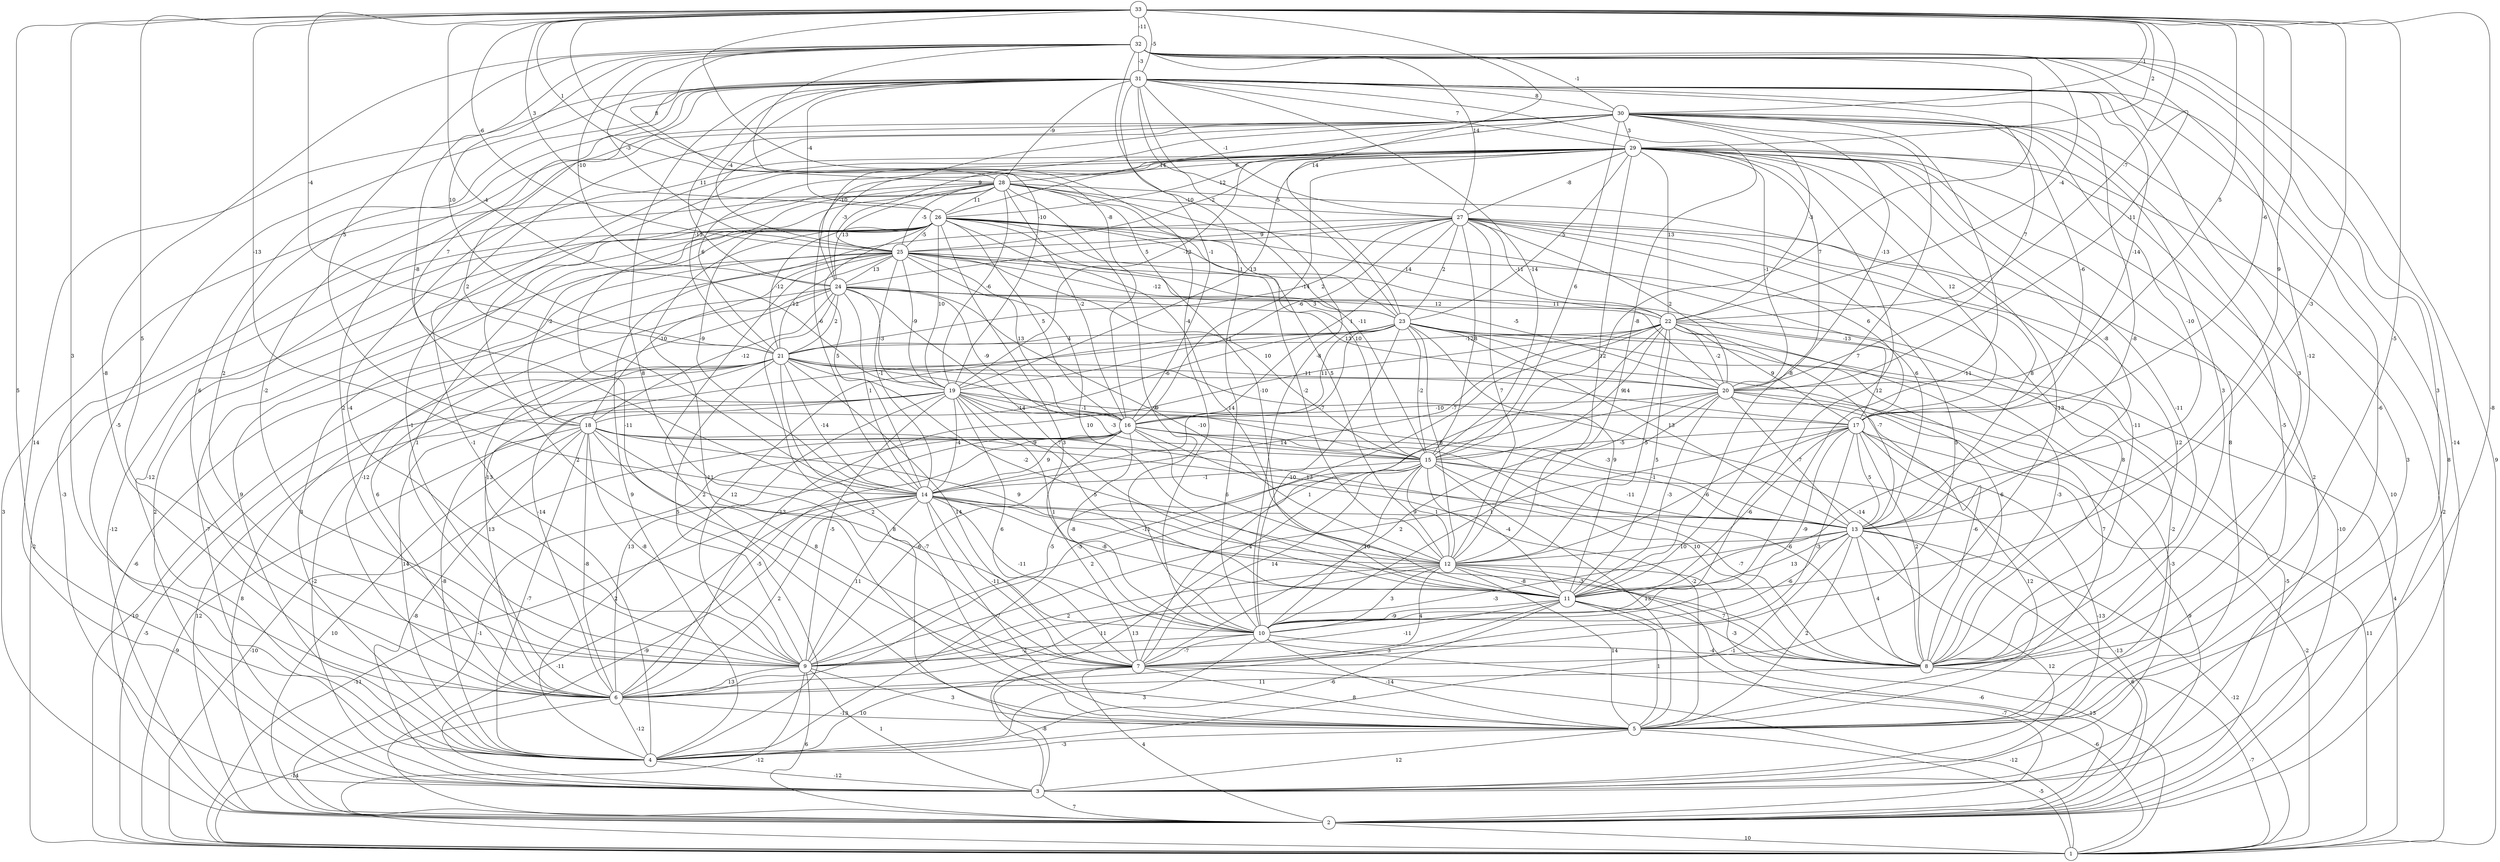 graph { 
	 fontname="Helvetica,Arial,sans-serif" 
	 node [shape = circle]; 
	 33 -- 3 [label = "-8"];
	 33 -- 4 [label = "5"];
	 33 -- 6 [label = "3"];
	 33 -- 8 [label = "-5"];
	 33 -- 9 [label = "5"];
	 33 -- 10 [label = "-4"];
	 33 -- 11 [label = "-3"];
	 33 -- 13 [label = "9"];
	 33 -- 14 [label = "-13"];
	 33 -- 16 [label = "-8"];
	 33 -- 17 [label = "-6"];
	 33 -- 19 [label = "-4"];
	 33 -- 20 [label = "5"];
	 33 -- 21 [label = "-4"];
	 33 -- 22 [label = "-7"];
	 33 -- 23 [label = "14"];
	 33 -- 25 [label = "-6"];
	 33 -- 26 [label = "3"];
	 33 -- 28 [label = "1"];
	 33 -- 29 [label = "2"];
	 33 -- 30 [label = "-1"];
	 33 -- 31 [label = "-5"];
	 33 -- 32 [label = "-11"];
	 32 -- 1 [label = "9"];
	 32 -- 2 [label = "-14"];
	 32 -- 5 [label = "3"];
	 32 -- 6 [label = "-8"];
	 32 -- 8 [label = "-12"];
	 32 -- 10 [label = "-1"];
	 32 -- 14 [label = "-8"];
	 32 -- 15 [label = "7"];
	 32 -- 18 [label = "5"];
	 32 -- 19 [label = "-10"];
	 32 -- 20 [label = "-11"];
	 32 -- 21 [label = "10"];
	 32 -- 22 [label = "-4"];
	 32 -- 24 [label = "-10"];
	 32 -- 25 [label = "-3"];
	 32 -- 27 [label = "14"];
	 32 -- 28 [label = "8"];
	 32 -- 30 [label = "-1"];
	 32 -- 31 [label = "-3"];
	 31 -- 2 [label = "8"];
	 31 -- 3 [label = "14"];
	 31 -- 4 [label = "-5"];
	 31 -- 5 [label = "-6"];
	 31 -- 6 [label = "6"];
	 31 -- 7 [label = "8"];
	 31 -- 8 [label = "3"];
	 31 -- 9 [label = "2"];
	 31 -- 10 [label = "-8"];
	 31 -- 11 [label = "-8"];
	 31 -- 12 [label = "-8"];
	 31 -- 14 [label = "2"];
	 31 -- 15 [label = "-14"];
	 31 -- 16 [label = "-1"];
	 31 -- 17 [label = "-14"];
	 31 -- 18 [label = "7"];
	 31 -- 20 [label = "7"];
	 31 -- 23 [label = "-5"];
	 31 -- 24 [label = "11"];
	 31 -- 25 [label = "-4"];
	 31 -- 26 [label = "-4"];
	 31 -- 27 [label = "-1"];
	 31 -- 28 [label = "-9"];
	 31 -- 29 [label = "7"];
	 31 -- 30 [label = "8"];
	 30 -- 3 [label = "3"];
	 30 -- 4 [label = "-1"];
	 30 -- 5 [label = "-5"];
	 30 -- 6 [label = "2"];
	 30 -- 8 [label = "3"];
	 30 -- 9 [label = "-2"];
	 30 -- 10 [label = "-11"];
	 30 -- 11 [label = "7"];
	 30 -- 13 [label = "-10"];
	 30 -- 15 [label = "6"];
	 30 -- 17 [label = "-6"];
	 30 -- 19 [label = "-12"];
	 30 -- 20 [label = "-13"];
	 30 -- 21 [label = "-13"];
	 30 -- 22 [label = "-3"];
	 30 -- 24 [label = "-10"];
	 30 -- 25 [label = "9"];
	 30 -- 26 [label = "14"];
	 30 -- 29 [label = "3"];
	 29 -- 1 [label = "-2"];
	 29 -- 2 [label = "10"];
	 29 -- 3 [label = "2"];
	 29 -- 4 [label = "2"];
	 29 -- 5 [label = "8"];
	 29 -- 6 [label = "-1"];
	 29 -- 7 [label = "-13"];
	 29 -- 8 [label = "-11"];
	 29 -- 9 [label = "-4"];
	 29 -- 10 [label = "12"];
	 29 -- 11 [label = "-8"];
	 29 -- 12 [label = "12"];
	 29 -- 13 [label = "-8"];
	 29 -- 14 [label = "-6"];
	 29 -- 16 [label = "-14"];
	 29 -- 17 [label = "12"];
	 29 -- 19 [label = "13"];
	 29 -- 20 [label = "-1"];
	 29 -- 21 [label = "6"];
	 29 -- 22 [label = "13"];
	 29 -- 23 [label = "5"];
	 29 -- 24 [label = "-3"];
	 29 -- 25 [label = "-2"];
	 29 -- 26 [label = "12"];
	 29 -- 27 [label = "-8"];
	 29 -- 28 [label = "6"];
	 28 -- 2 [label = "3"];
	 28 -- 3 [label = "-3"];
	 28 -- 4 [label = "-12"];
	 28 -- 7 [label = "-11"];
	 28 -- 8 [label = "-11"];
	 28 -- 10 [label = "9"];
	 28 -- 11 [label = "-10"];
	 28 -- 12 [label = "5"];
	 28 -- 14 [label = "-9"];
	 28 -- 15 [label = "-11"];
	 28 -- 16 [label = "-2"];
	 28 -- 19 [label = "-6"];
	 28 -- 24 [label = "13"];
	 28 -- 25 [label = "-5"];
	 28 -- 26 [label = "11"];
	 28 -- 27 [label = "-10"];
	 27 -- 2 [label = "-10"];
	 27 -- 4 [label = "9"];
	 27 -- 7 [label = "5"];
	 27 -- 8 [label = "12"];
	 27 -- 12 [label = "7"];
	 27 -- 13 [label = "8"];
	 27 -- 15 [label = "8"];
	 27 -- 16 [label = "1"];
	 27 -- 17 [label = "6"];
	 27 -- 19 [label = "-6"];
	 27 -- 20 [label = "2"];
	 27 -- 21 [label = "2"];
	 27 -- 22 [label = "-11"];
	 27 -- 23 [label = "2"];
	 27 -- 24 [label = "5"];
	 27 -- 25 [label = "9"];
	 26 -- 1 [label = "-2"];
	 26 -- 2 [label = "-12"];
	 26 -- 3 [label = "2"];
	 26 -- 4 [label = "9"];
	 26 -- 5 [label = "-11"];
	 26 -- 7 [label = "3"];
	 26 -- 9 [label = "1"];
	 26 -- 11 [label = "14"];
	 26 -- 12 [label = "-2"];
	 26 -- 13 [label = "6"];
	 26 -- 14 [label = "5"];
	 26 -- 15 [label = "10"];
	 26 -- 16 [label = "5"];
	 26 -- 18 [label = "-2"];
	 26 -- 19 [label = "10"];
	 26 -- 20 [label = "11"];
	 26 -- 21 [label = "-12"];
	 26 -- 22 [label = "14"];
	 26 -- 23 [label = "1"];
	 26 -- 25 [label = "-5"];
	 25 -- 3 [label = "-7"];
	 25 -- 4 [label = "3"];
	 25 -- 5 [label = "2"];
	 25 -- 6 [label = "-12"];
	 25 -- 8 [label = "8"];
	 25 -- 11 [label = "10"];
	 25 -- 14 [label = "-1"];
	 25 -- 15 [label = "10"];
	 25 -- 16 [label = "13"];
	 25 -- 17 [label = "-13"];
	 25 -- 18 [label = "-10"];
	 25 -- 19 [label = "-9"];
	 25 -- 20 [label = "-5"];
	 25 -- 21 [label = "12"];
	 25 -- 23 [label = "-12"];
	 25 -- 24 [label = "13"];
	 24 -- 2 [label = "-6"];
	 24 -- 5 [label = "2"];
	 24 -- 6 [label = "6"];
	 24 -- 9 [label = "-13"];
	 24 -- 11 [label = "7"];
	 24 -- 12 [label = "-10"];
	 24 -- 14 [label = "1"];
	 24 -- 16 [label = "-9"];
	 24 -- 18 [label = "-12"];
	 24 -- 19 [label = "-3"];
	 24 -- 20 [label = "13"];
	 24 -- 21 [label = "2"];
	 24 -- 22 [label = "12"];
	 24 -- 23 [label = "3"];
	 23 -- 2 [label = "-5"];
	 23 -- 3 [label = "-3"];
	 23 -- 5 [label = "7"];
	 23 -- 6 [label = "-14"];
	 23 -- 8 [label = "6"];
	 23 -- 9 [label = "12"];
	 23 -- 10 [label = "-10"];
	 23 -- 11 [label = "9"];
	 23 -- 12 [label = "-6"];
	 23 -- 13 [label = "13"];
	 23 -- 14 [label = "-7"];
	 23 -- 15 [label = "-2"];
	 23 -- 16 [label = "11"];
	 23 -- 18 [label = "-6"];
	 23 -- 21 [label = "4"];
	 22 -- 1 [label = "4"];
	 22 -- 4 [label = "-5"];
	 22 -- 5 [label = "-2"];
	 22 -- 6 [label = "13"];
	 22 -- 7 [label = "1"];
	 22 -- 8 [label = "-3"];
	 22 -- 11 [label = "5"];
	 22 -- 12 [label = "-5"];
	 22 -- 13 [label = "-7"];
	 22 -- 14 [label = "-7"];
	 22 -- 15 [label = "-14"];
	 22 -- 17 [label = "9"];
	 22 -- 20 [label = "-2"];
	 22 -- 21 [label = "-12"];
	 21 -- 1 [label = "10"];
	 21 -- 2 [label = "8"];
	 21 -- 3 [label = "-2"];
	 21 -- 4 [label = "14"];
	 21 -- 5 [label = "-7"];
	 21 -- 6 [label = "13"];
	 21 -- 7 [label = "14"];
	 21 -- 8 [label = "-14"];
	 21 -- 9 [label = "5"];
	 21 -- 12 [label = "-2"];
	 21 -- 14 [label = "-14"];
	 21 -- 15 [label = "-1"];
	 21 -- 17 [label = "9"];
	 21 -- 20 [label = "-11"];
	 20 -- 1 [label = "11"];
	 20 -- 2 [label = "9"];
	 20 -- 6 [label = "-5"];
	 20 -- 7 [label = "2"];
	 20 -- 8 [label = "-6"];
	 20 -- 10 [label = "1"];
	 20 -- 11 [label = "-3"];
	 20 -- 13 [label = "-7"];
	 20 -- 16 [label = "-10"];
	 19 -- 1 [label = "-5"];
	 19 -- 2 [label = "12"];
	 19 -- 4 [label = "-8"];
	 19 -- 6 [label = "13"];
	 19 -- 7 [label = "6"];
	 19 -- 9 [label = "-5"];
	 19 -- 10 [label = "1"];
	 19 -- 11 [label = "-5"];
	 19 -- 13 [label = "-3"];
	 19 -- 14 [label = "-4"];
	 19 -- 15 [label = "-3"];
	 19 -- 16 [label = "-14"];
	 19 -- 17 [label = "9"];
	 18 -- 1 [label = "-9"];
	 18 -- 2 [label = "10"];
	 18 -- 3 [label = "-8"];
	 18 -- 4 [label = "-7"];
	 18 -- 6 [label = "-8"];
	 18 -- 7 [label = "8"];
	 18 -- 8 [label = "10"];
	 18 -- 9 [label = "-8"];
	 18 -- 10 [label = "8"];
	 18 -- 12 [label = "9"];
	 18 -- 13 [label = "13"];
	 18 -- 15 [label = "-9"];
	 17 -- 1 [label = "-2"];
	 17 -- 3 [label = "-13"];
	 17 -- 5 [label = "12"];
	 17 -- 7 [label = "-3"];
	 17 -- 8 [label = "2"];
	 17 -- 9 [label = "4"];
	 17 -- 10 [label = "-9"];
	 17 -- 11 [label = "-6"];
	 17 -- 12 [label = "-6"];
	 17 -- 13 [label = "5"];
	 17 -- 15 [label = "-5"];
	 16 -- 1 [label = "-10"];
	 16 -- 2 [label = "-1"];
	 16 -- 4 [label = "2"];
	 16 -- 5 [label = "-2"];
	 16 -- 6 [label = "-5"];
	 16 -- 8 [label = "-6"];
	 16 -- 9 [label = "-6"];
	 16 -- 10 [label = "-8"];
	 16 -- 12 [label = "6"];
	 16 -- 13 [label = "-1"];
	 16 -- 14 [label = "9"];
	 16 -- 15 [label = "14"];
	 15 -- 2 [label = "-13"];
	 15 -- 3 [label = "13"];
	 15 -- 5 [label = "13"];
	 15 -- 7 [label = "14"];
	 15 -- 8 [label = "-7"];
	 15 -- 9 [label = "2"];
	 15 -- 10 [label = "10"];
	 15 -- 11 [label = "-4"];
	 15 -- 12 [label = "1"];
	 15 -- 13 [label = "-11"];
	 15 -- 14 [label = "-1"];
	 14 -- 1 [label = "-11"];
	 14 -- 2 [label = "-11"];
	 14 -- 3 [label = "-9"];
	 14 -- 5 [label = "-7"];
	 14 -- 6 [label = "2"];
	 14 -- 7 [label = "-11"];
	 14 -- 8 [label = "-3"];
	 14 -- 9 [label = "11"];
	 14 -- 10 [label = "-11"];
	 14 -- 11 [label = "-8"];
	 14 -- 12 [label = "-11"];
	 14 -- 13 [label = "9"];
	 13 -- 1 [label = "-12"];
	 13 -- 2 [label = "6"];
	 13 -- 3 [label = "12"];
	 13 -- 4 [label = "-1"];
	 13 -- 5 [label = "2"];
	 13 -- 8 [label = "4"];
	 13 -- 9 [label = "-3"];
	 13 -- 10 [label = "-6"];
	 13 -- 11 [label = "13"];
	 13 -- 12 [label = "10"];
	 12 -- 1 [label = "13"];
	 12 -- 2 [label = "-6"];
	 12 -- 5 [label = "14"];
	 12 -- 6 [label = "11"];
	 12 -- 7 [label = "4"];
	 12 -- 8 [label = "7"];
	 12 -- 9 [label = "2"];
	 12 -- 10 [label = "3"];
	 12 -- 11 [label = "-8"];
	 11 -- 2 [label = "-7"];
	 11 -- 4 [label = "-6"];
	 11 -- 5 [label = "1"];
	 11 -- 6 [label = "3"];
	 11 -- 8 [label = "-3"];
	 11 -- 9 [label = "-11"];
	 11 -- 10 [label = "-9"];
	 10 -- 1 [label = "-6"];
	 10 -- 4 [label = "3"];
	 10 -- 5 [label = "-14"];
	 10 -- 7 [label = "-7"];
	 10 -- 8 [label = "-4"];
	 10 -- 9 [label = "-2"];
	 9 -- 1 [label = "-12"];
	 9 -- 2 [label = "6"];
	 9 -- 3 [label = "1"];
	 9 -- 5 [label = "3"];
	 9 -- 6 [label = "13"];
	 8 -- 1 [label = "-7"];
	 8 -- 6 [label = "11"];
	 7 -- 1 [label = "-12"];
	 7 -- 2 [label = "4"];
	 7 -- 3 [label = "-8"];
	 7 -- 4 [label = "10"];
	 7 -- 5 [label = "8"];
	 6 -- 1 [label = "-14"];
	 6 -- 4 [label = "-12"];
	 6 -- 5 [label = "-13"];
	 5 -- 1 [label = "-5"];
	 5 -- 3 [label = "12"];
	 5 -- 4 [label = "-3"];
	 4 -- 3 [label = "-12"];
	 3 -- 2 [label = "7"];
	 2 -- 1 [label = "10"];
	 1;
	 2;
	 3;
	 4;
	 5;
	 6;
	 7;
	 8;
	 9;
	 10;
	 11;
	 12;
	 13;
	 14;
	 15;
	 16;
	 17;
	 18;
	 19;
	 20;
	 21;
	 22;
	 23;
	 24;
	 25;
	 26;
	 27;
	 28;
	 29;
	 30;
	 31;
	 32;
	 33;
}
